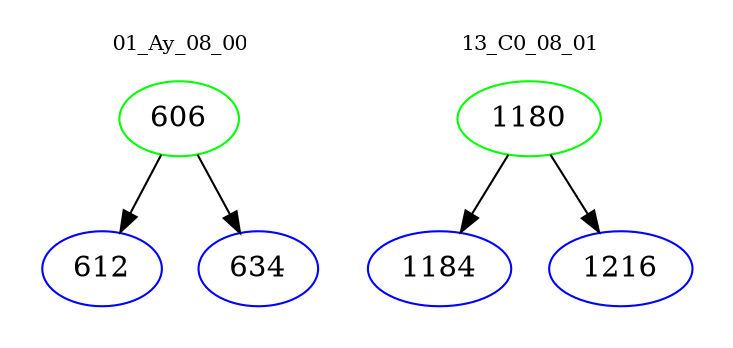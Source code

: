digraph{
subgraph cluster_0 {
color = white
label = "01_Ay_08_00";
fontsize=10;
T0_606 [label="606", color="green"]
T0_606 -> T0_612 [color="black"]
T0_612 [label="612", color="blue"]
T0_606 -> T0_634 [color="black"]
T0_634 [label="634", color="blue"]
}
subgraph cluster_1 {
color = white
label = "13_C0_08_01";
fontsize=10;
T1_1180 [label="1180", color="green"]
T1_1180 -> T1_1184 [color="black"]
T1_1184 [label="1184", color="blue"]
T1_1180 -> T1_1216 [color="black"]
T1_1216 [label="1216", color="blue"]
}
}
